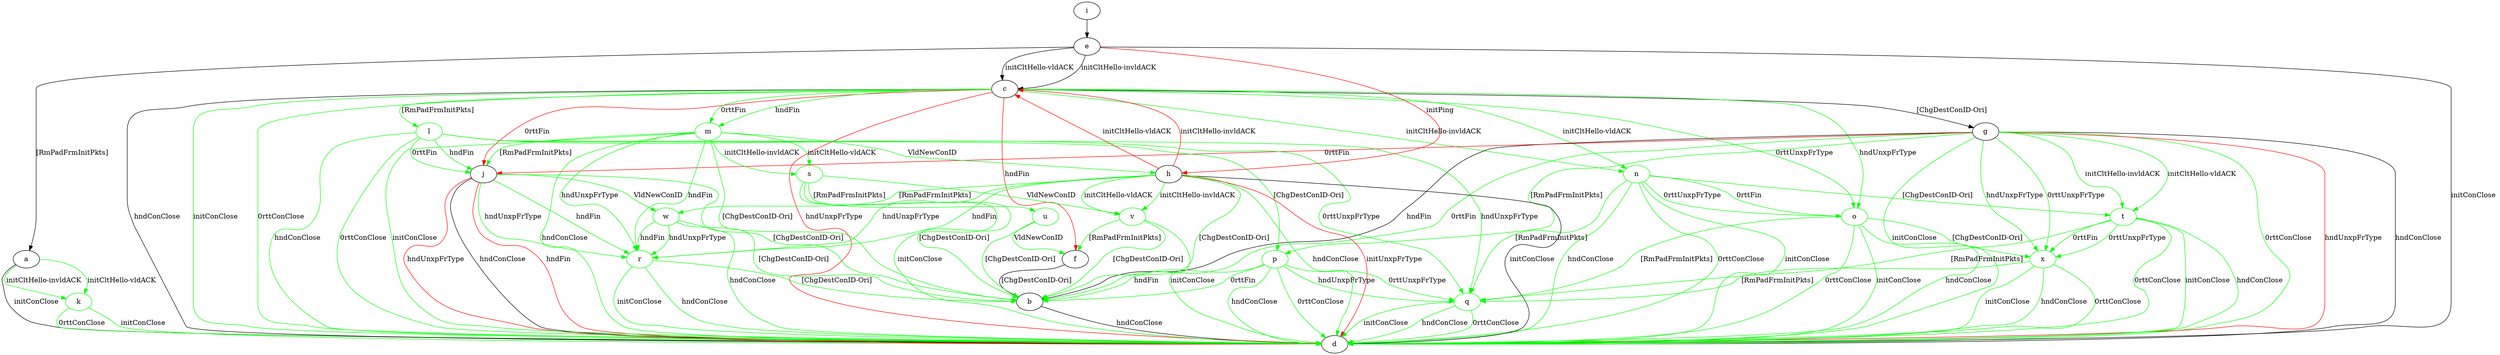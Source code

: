 digraph "" {
	a -> d	[key=0,
		label="initConClose "];
	k	[color=green];
	a -> k	[key=0,
		color=green,
		label="initCltHello-vldACK "];
	a -> k	[key=1,
		color=green,
		label="initCltHello-invldACK "];
	b -> d	[key=0,
		label="hndConClose "];
	c -> d	[key=0,
		label="hndConClose "];
	c -> d	[key=1,
		color=green,
		label="initConClose "];
	c -> d	[key=2,
		color=green,
		label="0rttConClose "];
	c -> d	[key=3,
		color=red,
		label="hndUnxpFrType "];
	c -> f	[key=0,
		color=red,
		label="hndFin "];
	c -> g	[key=0,
		label="[ChgDestConID-Ori] "];
	c -> j	[key=0,
		color=red,
		label="0rttFin "];
	l	[color=green];
	c -> l	[key=0,
		color=green,
		label="[RmPadFrmInitPkts] "];
	m	[color=green];
	c -> m	[key=0,
		color=green,
		label="hndFin "];
	c -> m	[key=1,
		color=green,
		label="0rttFin "];
	n	[color=green];
	c -> n	[key=0,
		color=green,
		label="initCltHello-vldACK "];
	c -> n	[key=1,
		color=green,
		label="initCltHello-invldACK "];
	o	[color=green];
	c -> o	[key=0,
		color=green,
		label="hndUnxpFrType "];
	c -> o	[key=1,
		color=green,
		label="0rttUnxpFrType "];
	e -> a	[key=0,
		label="[RmPadFrmInitPkts] "];
	e -> c	[key=0,
		label="initCltHello-vldACK "];
	e -> c	[key=1,
		label="initCltHello-invldACK "];
	e -> d	[key=0,
		label="initConClose "];
	e -> h	[key=0,
		color=red,
		label="initPing "];
	f -> b	[key=0,
		label="[ChgDestConID-Ori] "];
	g -> b	[key=0,
		label="hndFin "];
	g -> b	[key=1,
		color=green,
		label="0rttFin "];
	g -> d	[key=0,
		label="hndConClose "];
	g -> d	[key=1,
		color=green,
		label="initConClose "];
	g -> d	[key=2,
		color=green,
		label="0rttConClose "];
	g -> d	[key=3,
		color=red,
		label="hndUnxpFrType "];
	g -> j	[key=0,
		color=red,
		label="0rttFin "];
	p	[color=green];
	g -> p	[key=0,
		color=green,
		label="[RmPadFrmInitPkts] "];
	t	[color=green];
	g -> t	[key=0,
		color=green,
		label="initCltHello-vldACK "];
	g -> t	[key=1,
		color=green,
		label="initCltHello-invldACK "];
	x	[color=green];
	g -> x	[key=0,
		color=green,
		label="hndUnxpFrType "];
	g -> x	[key=1,
		color=green,
		label="0rttUnxpFrType "];
	h -> b	[key=0,
		color=green,
		label="[ChgDestConID-Ori] "];
	h -> c	[key=0,
		color=red,
		label="initCltHello-vldACK "];
	h -> c	[key=1,
		color=red,
		label="initCltHello-invldACK "];
	h -> d	[key=0,
		label="initConClose "];
	h -> d	[key=1,
		color=green,
		label="hndConClose "];
	h -> d	[key=2,
		color=red,
		label="initUnxpFrType "];
	r	[color=green];
	h -> r	[key=0,
		color=green,
		label="hndFin "];
	h -> r	[key=1,
		color=green,
		label="hndUnxpFrType "];
	v	[color=green];
	h -> v	[key=0,
		color=green,
		label="initCltHello-vldACK "];
	h -> v	[key=1,
		color=green,
		label="initCltHello-invldACK "];
	w	[color=green];
	h -> w	[key=0,
		color=green,
		label="[RmPadFrmInitPkts] "];
	i -> e	[key=0];
	j -> b	[key=0,
		color=green,
		label="[ChgDestConID-Ori] "];
	j -> d	[key=0,
		label="hndConClose "];
	j -> d	[key=1,
		color=red,
		label="hndFin "];
	j -> d	[key=2,
		color=red,
		label="hndUnxpFrType "];
	j -> r	[key=0,
		color=green,
		label="hndFin "];
	j -> r	[key=1,
		color=green,
		label="hndUnxpFrType "];
	j -> w	[key=0,
		color=green,
		label="VldNewConID "];
	k -> d	[key=0,
		color=green,
		label="initConClose "];
	k -> d	[key=1,
		color=green,
		label="0rttConClose "];
	l -> d	[key=0,
		color=green,
		label="hndConClose "];
	l -> d	[key=1,
		color=green,
		label="0rttConClose "];
	l -> j	[key=0,
		color=green,
		label="hndFin "];
	l -> j	[key=1,
		color=green,
		label="0rttFin "];
	l -> p	[key=0,
		color=green,
		label="[ChgDestConID-Ori] "];
	q	[color=green];
	l -> q	[key=0,
		color=green,
		label="hndUnxpFrType "];
	l -> q	[key=1,
		color=green,
		label="0rttUnxpFrType "];
	m -> b	[key=0,
		color=green,
		label="[ChgDestConID-Ori] "];
	m -> d	[key=0,
		color=green,
		label="initConClose "];
	m -> d	[key=1,
		color=green,
		label="hndConClose "];
	m -> h	[key=0,
		color=green,
		label="VldNewConID "];
	m -> j	[key=0,
		color=green,
		label="[RmPadFrmInitPkts] "];
	m -> r	[key=0,
		color=green,
		label="hndFin "];
	m -> r	[key=1,
		color=green,
		label="hndUnxpFrType "];
	s	[color=green];
	m -> s	[key=0,
		color=green,
		label="initCltHello-vldACK "];
	m -> s	[key=1,
		color=green,
		label="initCltHello-invldACK "];
	n -> d	[key=0,
		color=green,
		label="initConClose "];
	n -> d	[key=1,
		color=green,
		label="hndConClose "];
	n -> d	[key=2,
		color=green,
		label="0rttConClose "];
	n -> o	[key=0,
		color=green,
		label="0rttFin "];
	n -> o	[key=1,
		color=green,
		label="0rttUnxpFrType "];
	n -> q	[key=0,
		color=green,
		label="[RmPadFrmInitPkts] "];
	n -> t	[key=0,
		color=green,
		label="[ChgDestConID-Ori] "];
	o -> d	[key=0,
		color=green,
		label="initConClose "];
	o -> d	[key=1,
		color=green,
		label="hndConClose "];
	o -> d	[key=2,
		color=green,
		label="0rttConClose "];
	o -> q	[key=0,
		color=green,
		label="[RmPadFrmInitPkts] "];
	o -> x	[key=0,
		color=green,
		label="[ChgDestConID-Ori] "];
	p -> b	[key=0,
		color=green,
		label="hndFin "];
	p -> b	[key=1,
		color=green,
		label="0rttFin "];
	p -> d	[key=0,
		color=green,
		label="hndConClose "];
	p -> d	[key=1,
		color=green,
		label="0rttConClose "];
	p -> q	[key=0,
		color=green,
		label="hndUnxpFrType "];
	p -> q	[key=1,
		color=green,
		label="0rttUnxpFrType "];
	q -> d	[key=0,
		color=green,
		label="initConClose "];
	q -> d	[key=1,
		color=green,
		label="hndConClose "];
	q -> d	[key=2,
		color=green,
		label="0rttConClose "];
	r -> b	[key=0,
		color=green,
		label="[ChgDestConID-Ori] "];
	r -> d	[key=0,
		color=green,
		label="initConClose "];
	r -> d	[key=1,
		color=green,
		label="hndConClose "];
	s -> b	[key=0,
		color=green,
		label="[ChgDestConID-Ori] "];
	s -> d	[key=0,
		color=green,
		label="initConClose "];
	u	[color=green];
	s -> u	[key=0,
		color=green,
		label="[RmPadFrmInitPkts] "];
	s -> v	[key=0,
		color=green,
		label="VldNewConID "];
	t -> d	[key=0,
		color=green,
		label="initConClose "];
	t -> d	[key=1,
		color=green,
		label="hndConClose "];
	t -> d	[key=2,
		color=green,
		label="0rttConClose "];
	t -> q	[key=0,
		color=green,
		label="[RmPadFrmInitPkts] "];
	t -> x	[key=0,
		color=green,
		label="0rttFin "];
	t -> x	[key=1,
		color=green,
		label="0rttUnxpFrType "];
	u -> b	[key=0,
		color=green,
		label="[ChgDestConID-Ori] "];
	u -> f	[key=0,
		color=green,
		label="VldNewConID "];
	v -> b	[key=0,
		color=green,
		label="[ChgDestConID-Ori] "];
	v -> d	[key=0,
		color=green,
		label="initConClose "];
	v -> f	[key=0,
		color=green,
		label="[RmPadFrmInitPkts] "];
	w -> b	[key=0,
		color=green,
		label="[ChgDestConID-Ori] "];
	w -> d	[key=0,
		color=green,
		label="hndConClose "];
	w -> r	[key=0,
		color=green,
		label="hndFin "];
	w -> r	[key=1,
		color=green,
		label="hndUnxpFrType "];
	x -> d	[key=0,
		color=green,
		label="initConClose "];
	x -> d	[key=1,
		color=green,
		label="hndConClose "];
	x -> d	[key=2,
		color=green,
		label="0rttConClose "];
	x -> q	[key=0,
		color=green,
		label="[RmPadFrmInitPkts] "];
}
